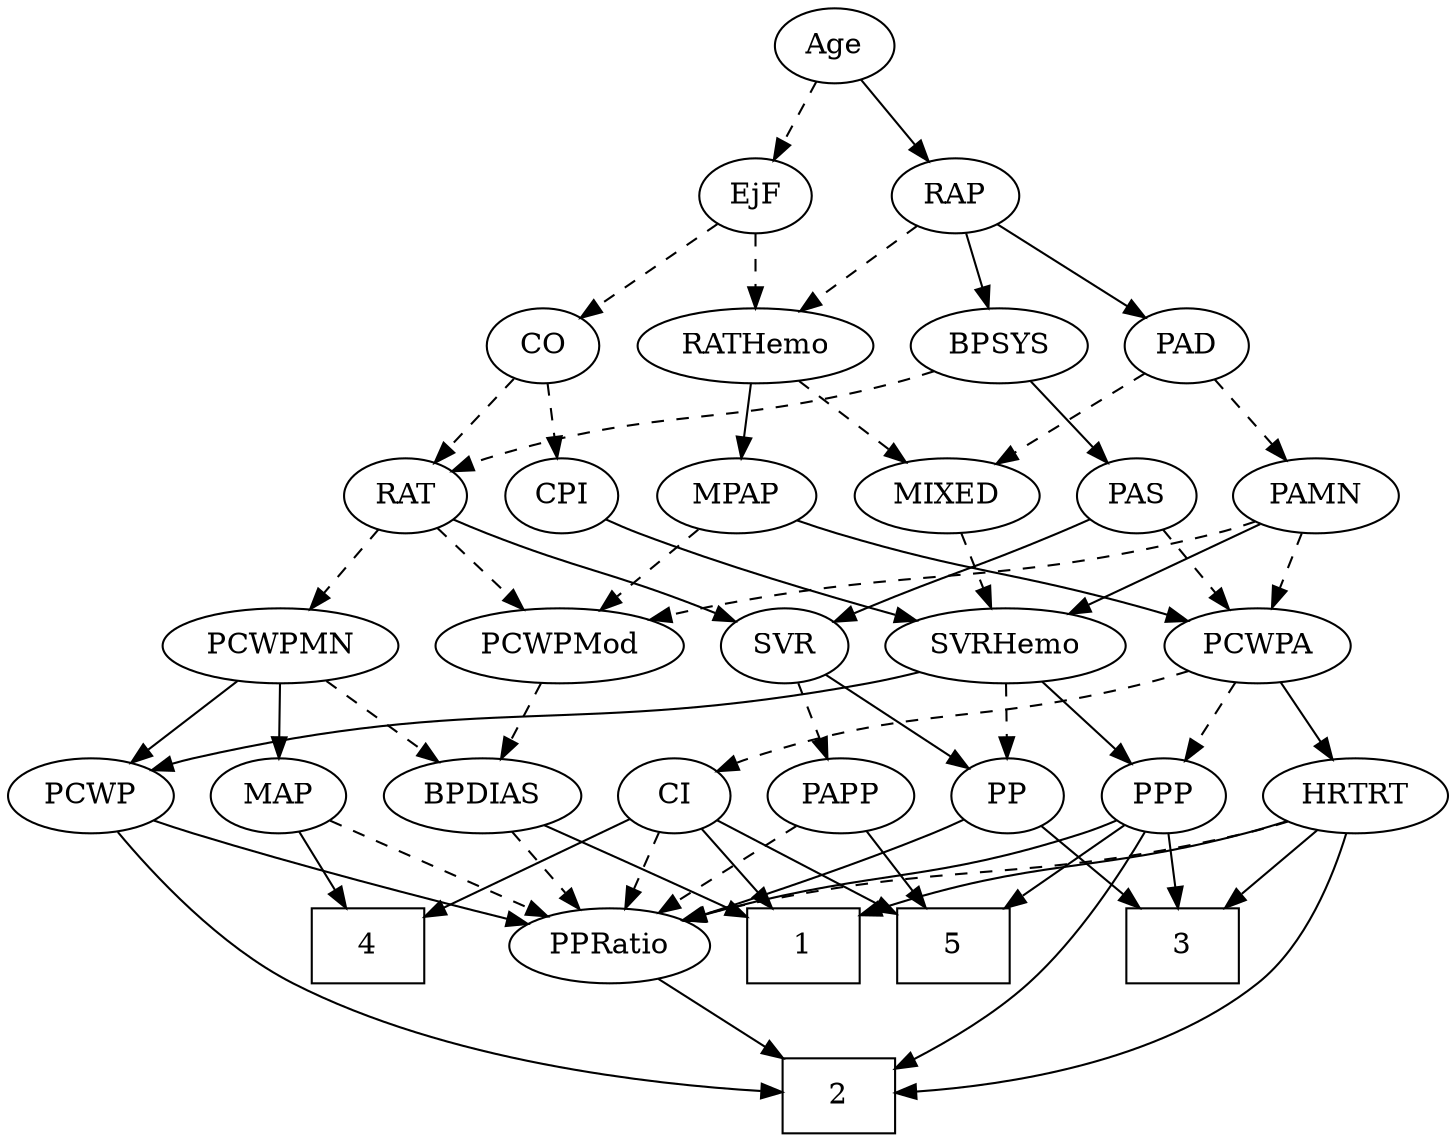 strict digraph {
	graph [bb="0,0,647.74,540"];
	node [label="\N"];
	1	[height=0.5,
		pos="298.65,90",
		shape=box,
		width=0.75];
	2	[height=0.5,
		pos="277.65,18",
		shape=box,
		width=0.75];
	3	[height=0.5,
		pos="116.65,90",
		shape=box,
		width=0.75];
	4	[height=0.5,
		pos="498.65,90",
		shape=box,
		width=0.75];
	5	[height=0.5,
		pos="226.65,90",
		shape=box,
		width=0.75];
	Age	[height=0.5,
		pos="310.65,522",
		width=0.75];
	EjF	[height=0.5,
		pos="347.65,450",
		width=0.75];
	Age -> EjF	[pos="e,339.11,467.15 319.23,504.76 323.71,496.28 329.3,485.71 334.33,476.2",
		style=dashed];
	RAP	[height=0.5,
		pos="274.65,450",
		width=0.77632];
	Age -> RAP	[pos="e,283.2,467.63 302.3,504.76 298,496.4 292.65,486.02 287.82,476.61",
		style=solid];
	CO	[height=0.5,
		pos="444.65,378",
		width=0.75];
	EjF -> CO	[pos="e,426.97,391.76 365.44,436.16 380.34,425.41 401.82,409.91 418.65,397.76",
		style=dashed];
	RATHemo	[height=0.5,
		pos="274.65,378",
		width=1.3721];
	EjF -> RATHemo	[pos="e,291.44,395.1 332.87,434.83 323.12,425.49 310.12,413.02 298.88,402.24",
		style=dashed];
	BPSYS	[height=0.5,
		pos="169.65,378",
		width=1.0471];
	RAP -> BPSYS	[pos="e,190.78,393.09 255.87,436.49 240.16,426.01 217.45,410.87 199.29,398.76",
		style=solid];
	PAD	[height=0.5,
		pos="370.65,378",
		width=0.79437];
	RAP -> PAD	[pos="e,352.67,392.11 292.7,435.83 307.32,425.18 328.1,410.02 344.53,398.04",
		style=solid];
	RAP -> RATHemo	[pos="e,274.65,396.1 274.65,431.7 274.65,423.98 274.65,414.71 274.65,406.11",
		style=dashed];
	MIXED	[height=0.5,
		pos="438.65,306",
		width=1.1193];
	SVRHemo	[height=0.5,
		pos="422.65,234",
		width=1.3902];
	MIXED -> SVRHemo	[pos="e,426.6,252.28 434.77,288.05 432.99,280.26 430.83,270.82 428.84,262.08",
		style=dashed];
	MPAP	[height=0.5,
		pos="181.65,306",
		width=0.97491];
	PCWPMod	[height=0.5,
		pos="302.65,234",
		width=1.4443];
	MPAP -> PCWPMod	[pos="e,276.94,249.87 204.12,292 222.1,281.6 247.62,266.84 268.17,254.94",
		style=dashed];
	PCWPA	[height=0.5,
		pos="116.65,234",
		width=1.1555];
	MPAP -> PCWPA	[pos="e,131.48,250.98 167.22,289.46 158.76,280.35 147.89,268.65 138.41,258.43",
		style=solid];
	PAS	[height=0.5,
		pos="101.65,306",
		width=0.75];
	BPSYS -> PAS	[pos="e,115.77,321.54 154.56,361.46 145.24,351.87 133.14,339.42 122.86,328.84",
		style=solid];
	RAT	[height=0.5,
		pos="352.65,306",
		width=0.75827];
	BPSYS -> RAT	[pos="e,331.26,317.19 198.83,366.44 240.61,351.32 312.82,325.16 315.65,324 317.72,323.15 319.84,322.25 321.98,321.32",
		style=dashed];
	PAD -> MIXED	[pos="e,423.3,322.8 385.07,362.15 394.1,352.85 405.94,340.67 416.18,330.12",
		style=dashed];
	PAMN	[height=0.5,
		pos="270.65,306",
		width=1.011];
	PAD -> PAMN	[pos="e,290.94,321.2 352.3,364.16 337.52,353.81 316.45,339.06 299.42,327.14",
		style=dashed];
	CPI	[height=0.5,
		pos="523.65,306",
		width=0.75];
	CO -> CPI	[pos="e,508.07,320.8 460.25,363.17 471.72,353.01 487.5,339.03 500.44,327.56",
		style=dashed];
	CO -> RAT	[pos="e,369.87,320.11 427.34,363.83 413.46,353.27 393.78,338.3 378.11,326.37",
		style=dashed];
	SVR	[height=0.5,
		pos="204.65,234",
		width=0.77632];
	PAS -> SVR	[pos="e,186.04,247.64 120.06,292.49 136.07,281.6 159.48,265.69 177.62,253.37",
		style=solid];
	PAS -> PCWPA	[pos="e,112.94,252.28 105.28,288.05 106.95,280.26 108.97,270.82 110.84,262.08",
		style=dashed];
	PAMN -> PCWPMod	[pos="e,294.75,252.28 278.39,288.05 282.03,280.09 286.46,270.41 290.53,261.51",
		style=dashed];
	PAMN -> PCWPA	[pos="e,144.33,247.58 244.87,293.28 219.87,281.92 181.68,264.56 153.48,251.74",
		style=dashed];
	PAMN -> SVRHemo	[pos="e,393.09,248.61 296.43,293.13 320.37,282.1 356.35,265.53 383.78,252.9",
		style=solid];
	RATHemo -> MIXED	[pos="e,410.4,319.06 305.49,363.83 332.59,352.27 372.08,335.41 401.03,323.06",
		style=dashed];
	RATHemo -> MPAP	[pos="e,200.65,321.3 254.01,361.46 240.68,351.43 223.19,338.27 208.74,327.4",
		style=solid];
	CPI -> SVRHemo	[pos="e,444.78,250.34 505.59,292.49 491.09,282.44 470.41,268.11 453.33,256.27",
		style=solid];
	RAT -> SVR	[pos="e,226.68,245.42 331.13,294.82 306.06,282.97 264.44,263.28 235.84,249.75",
		style=solid];
	RAT -> PCWPMod	[pos="e,314.76,251.96 341.55,289.46 335.41,280.87 327.63,269.97 320.64,260.19",
		style=dashed];
	PCWPMN	[height=0.5,
		pos="540.65,234",
		width=1.3902];
	RAT -> PCWPMN	[pos="e,504.6,246.6 374.02,294.77 379.1,292.45 384.53,290.07 389.65,288 424.48,273.92 464.64,259.93 494.78,249.86",
		style=dashed];
	PP	[height=0.5,
		pos="196.65,162",
		width=0.75];
	SVR -> PP	[pos="e,198.6,180.1 202.67,215.7 201.79,207.98 200.73,198.71 199.75,190.11",
		style=solid];
	PAPP	[height=0.5,
		pos="273.65,162",
		width=0.88464];
	SVR -> PAPP	[pos="e,258.89,177.97 218.94,218.5 228.44,208.86 241.08,196.04 251.82,185.14",
		style=dashed];
	BPDIAS	[height=0.5,
		pos="437.65,162",
		width=1.1735];
	PCWPMod -> BPDIAS	[pos="e,411.87,176.37 330.29,218.67 351.31,207.77 380.36,192.7 402.94,181",
		style=dashed];
	PPP	[height=0.5,
		pos="124.65,162",
		width=0.75];
	PCWPA -> PPP	[pos="e,122.69,180.1 118.62,215.7 119.51,207.98 120.57,198.71 121.55,190.11",
		style=dashed];
	CI	[height=0.5,
		pos="350.65,162",
		width=0.75];
	PCWPA -> CI	[pos="e,330.01,173.61 148.08,222.08 154.52,219.96 161.28,217.84 167.65,216 232.27,197.35 251.25,202.47 314.65,180 316.55,179.32 318.49,\
178.58 320.43,177.8",
		style=dashed];
	HRTRT	[height=0.5,
		pos="39.646,162",
		width=1.1013];
	PCWPA -> HRTRT	[pos="e,56.688,178.49 99.558,217.46 89.19,208.04 75.785,195.85 64.284,185.4",
		style=solid];
	PCWPMN -> BPDIAS	[pos="e,459.25,177.68 518.3,217.81 503.52,207.77 483.97,194.48 467.82,183.5",
		style=dashed];
	MAP	[height=0.5,
		pos="528.65,162",
		width=0.84854];
	PCWPMN -> MAP	[pos="e,531.58,180.1 537.68,215.7 536.36,207.98 534.77,198.71 533.29,190.11",
		style=solid];
	PCWP	[height=0.5,
		pos="612.65,162",
		width=0.97491];
	PCWPMN -> PCWP	[pos="e,597.02,178.19 557.35,216.76 566.97,207.4 579.22,195.5 589.73,185.28",
		style=solid];
	SVRHemo -> PP	[pos="e,217.71,173.69 384.9,222.05 377.84,220.02 370.52,217.94 363.65,216 305.52,199.64 289.27,200.97 232.65,180 230.8,179.32 228.92,178.57 \
227.03,177.79",
		style=dashed];
	SVRHemo -> PPP	[pos="e,145.21,173.85 385.66,221.7 378.4,219.66 370.81,217.66 363.65,216 274.39,195.29 247.95,207.81 160.65,180 158.72,179.39 156.76,178.69 \
154.81,177.94",
		style=solid];
	SVRHemo -> PCWP	[pos="e,585.22,173.7 456.94,220.78 486.57,210.16 530.52,194.29 568.65,180 571,179.12 573.41,178.21 575.85,177.28",
		style=solid];
	BPDIAS -> 1	[pos="e,326.1,104.83 411.5,147.83 389.98,137 359.22,121.51 335.25,109.43",
		style=solid];
	PPRatio	[height=0.5,
		pos="383.65,90",
		width=1.1013];
	BPDIAS -> PPRatio	[pos="e,396.1,107.15 425.12,144.76 418.37,136.02 409.92,125.05 402.4,115.31",
		style=dashed];
	MAP -> 4	[pos="e,506.12,108.45 521.54,144.41 518.13,136.45 513.96,126.72 510.11,117.76",
		style=solid];
	MAP -> PPRatio	[pos="e,409.7,103.58 505.67,149.91 482.31,138.63 445.82,121.01 418.82,107.98",
		style=dashed];
	PP -> 3	[pos="e,136.1,108.02 180.84,147.17 170.31,137.95 156.19,125.6 143.87,114.82",
		style=solid];
	PP -> PPRatio	[pos="e,353.15,101.61 217.8,150.56 222.64,148.3 227.79,145.99 232.65,144 238.01,141.8 300.63,119.92 343.52,104.97",
		style=solid];
	PPP -> 2	[pos="e,250.33,32.12 134.01,144.74 145.56,125.68 166.64,93.919 190.65,72 205.74,58.216 224.95,46.074 241.47,36.901",
		style=solid];
	PPP -> 3	[pos="e,118.6,108.1 122.67,143.7 121.79,135.98 120.73,126.71 119.75,118.11",
		style=solid];
	PPP -> 5	[pos="e,201.67,108.14 142.88,148.49 156.84,138.91 176.47,125.43 193.22,113.94",
		style=solid];
	PPP -> PPRatio	[pos="e,353.78,102.05 145.24,150.25 150.19,147.96 155.53,145.71 160.65,144 235.54,118.96 258.51,128.99 334.65,108 337.77,107.14 340.99,\
106.18 344.2,105.18",
		style=solid];
	PPRatio -> 2	[pos="e,303.56,36.113 362.2,74.834 347.77,65.309 328.45,52.546 311.91,41.628",
		style=solid];
	PCWP -> 2	[pos="e,304.78,19.057 603.05,144.64 590.19,124.24 565.36,89.885 534.65,72 464.48,31.146 367.45,21.488 314.97,19.391",
		style=solid];
	PCWP -> PPRatio	[pos="e,417.35,99.68 585.79,150.19 580.16,148.04 574.24,145.88 568.65,144 520.88,127.96 465.18,112.43 427.48,102.37",
		style=solid];
	CI -> 1	[pos="e,311.62,108.46 339.11,145.46 332.81,136.99 324.86,126.29 317.67,116.61",
		style=solid];
	CI -> 4	[pos="e,471.57,103.81 372.17,150.82 395.79,139.65 434.12,121.52 462.4,108.14",
		style=solid];
	CI -> 5	[pos="e,253.92,106.39 330.72,149.75 312.43,139.43 284.89,123.88 262.73,111.37",
		style=solid];
	CI -> PPRatio	[pos="e,375.65,107.96 358.47,144.41 362.31,136.25 367.04,126.22 371.36,117.07",
		style=dashed];
	PAPP -> 5	[pos="e,238.14,108.12 262.75,144.76 257.1,136.35 250.07,125.89 243.72,116.44",
		style=solid];
	PAPP -> PPRatio	[pos="e,361.43,105.14 294.08,148 310.6,137.48 334.12,122.52 352.91,110.56",
		style=dashed];
	HRTRT -> 1	[pos="e,271.41,104.68 69.512,149.95 75.786,147.82 82.396,145.72 88.646,144 161.8,123.83 185.87,132.3 261.87,107.83",
		style=solid];
	HRTRT -> 2	[pos="e,250.47,19.289 42.936,143.93 47.717,123.78 58.545,90.652 80.646,72 126.28,33.488 197.25,22.715 240.4,19.848",
		style=solid];
	HRTRT -> 3	[pos="e,97.715,108.21 56.735,145.46 66.504,136.58 78.97,125.25 89.998,115.23",
		style=solid];
	HRTRT -> PPRatio	[pos="e,354.38,102.16 68.916,149.84 75.349,147.67 82.174,145.58 88.646,144 195.99,117.77 227.31,134.23 334.65,108 337.98,107.18 341.42,\
106.23 344.84,105.21",
		style=dashed];
}
